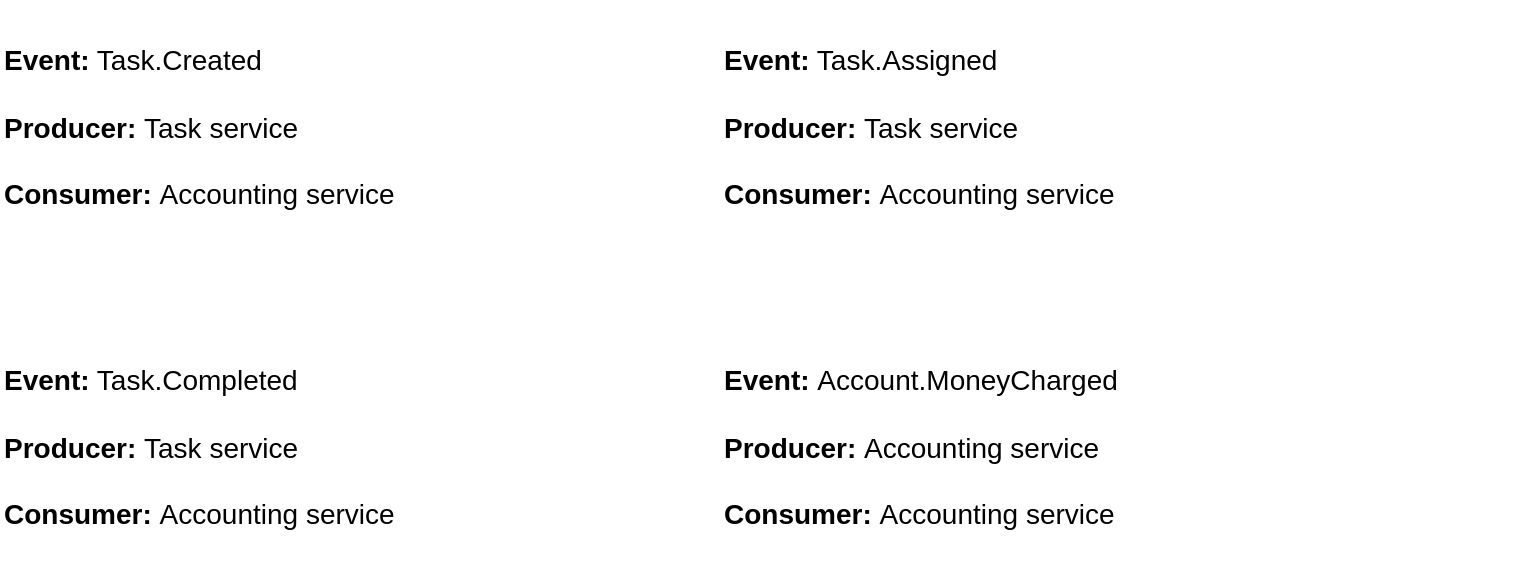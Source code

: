 <mxfile version="15.6.3" type="github">
  <diagram id="ln0epItrMQBV1sNaz5t-" name="Page-1">
    <mxGraphModel dx="1038" dy="547" grid="1" gridSize="10" guides="1" tooltips="1" connect="1" arrows="1" fold="1" page="1" pageScale="1" pageWidth="827" pageHeight="1169" math="0" shadow="0">
      <root>
        <mxCell id="0" />
        <mxCell id="1" parent="0" />
        <mxCell id="FDTTaYidEwS5aBNCPGy4-1" value="&lt;p style=&quot;line-height: 1.4 ; font-size: 14px&quot;&gt;&lt;b&gt;Event:&lt;/b&gt; Task.Created&lt;/p&gt;&lt;p style=&quot;line-height: 1.4 ; font-size: 14px&quot;&gt;&lt;b&gt;Producer: &lt;/b&gt;Task service&lt;/p&gt;&lt;p style=&quot;line-height: 1.4 ; font-size: 14px&quot;&gt;&lt;b&gt;Consumer: &lt;/b&gt;Accounting service&lt;/p&gt;" style="text;html=1;strokeColor=none;fillColor=none;align=left;verticalAlign=top;whiteSpace=wrap;rounded=0;" vertex="1" parent="1">
          <mxGeometry x="40" y="40" width="350" height="130" as="geometry" />
        </mxCell>
        <mxCell id="FDTTaYidEwS5aBNCPGy4-2" value="&lt;p style=&quot;line-height: 1.4 ; font-size: 14px&quot;&gt;&lt;b&gt;Event:&lt;/b&gt; Task.Assigned&lt;/p&gt;&lt;p style=&quot;line-height: 1.4 ; font-size: 14px&quot;&gt;&lt;b&gt;Producer: &lt;/b&gt;Task service&lt;/p&gt;&lt;p style=&quot;line-height: 1.4 ; font-size: 14px&quot;&gt;&lt;b&gt;Consumer: &lt;/b&gt;Accounting service&lt;/p&gt;" style="text;html=1;strokeColor=none;fillColor=none;align=left;verticalAlign=top;whiteSpace=wrap;rounded=0;" vertex="1" parent="1">
          <mxGeometry x="400" y="40" width="400" height="130" as="geometry" />
        </mxCell>
        <mxCell id="FDTTaYidEwS5aBNCPGy4-3" value="&lt;p style=&quot;line-height: 1.4 ; font-size: 14px&quot;&gt;&lt;b&gt;Event:&lt;/b&gt; Task.Completed&lt;/p&gt;&lt;p style=&quot;line-height: 1.4 ; font-size: 14px&quot;&gt;&lt;b&gt;Producer: &lt;/b&gt;Task service&lt;/p&gt;&lt;p style=&quot;line-height: 1.4 ; font-size: 14px&quot;&gt;&lt;b&gt;Consumer: &lt;/b&gt;Accounting service&lt;/p&gt;" style="text;html=1;strokeColor=none;fillColor=none;align=left;verticalAlign=top;whiteSpace=wrap;rounded=0;" vertex="1" parent="1">
          <mxGeometry x="40" y="200" width="350" height="130" as="geometry" />
        </mxCell>
        <mxCell id="FDTTaYidEwS5aBNCPGy4-4" value="&lt;p style=&quot;line-height: 1.4 ; font-size: 14px&quot;&gt;&lt;b&gt;Event:&lt;/b&gt;&amp;nbsp;Account.MoneyCharged&lt;/p&gt;&lt;p style=&quot;line-height: 1.4 ; font-size: 14px&quot;&gt;&lt;b&gt;Producer: &lt;/b&gt;Accounting service&lt;/p&gt;&lt;p style=&quot;line-height: 1.4 ; font-size: 14px&quot;&gt;&lt;b&gt;Consumer: &lt;/b&gt;Accounting service&lt;/p&gt;" style="text;html=1;strokeColor=none;fillColor=none;align=left;verticalAlign=top;whiteSpace=wrap;rounded=0;" vertex="1" parent="1">
          <mxGeometry x="400" y="200" width="350" height="130" as="geometry" />
        </mxCell>
      </root>
    </mxGraphModel>
  </diagram>
</mxfile>
